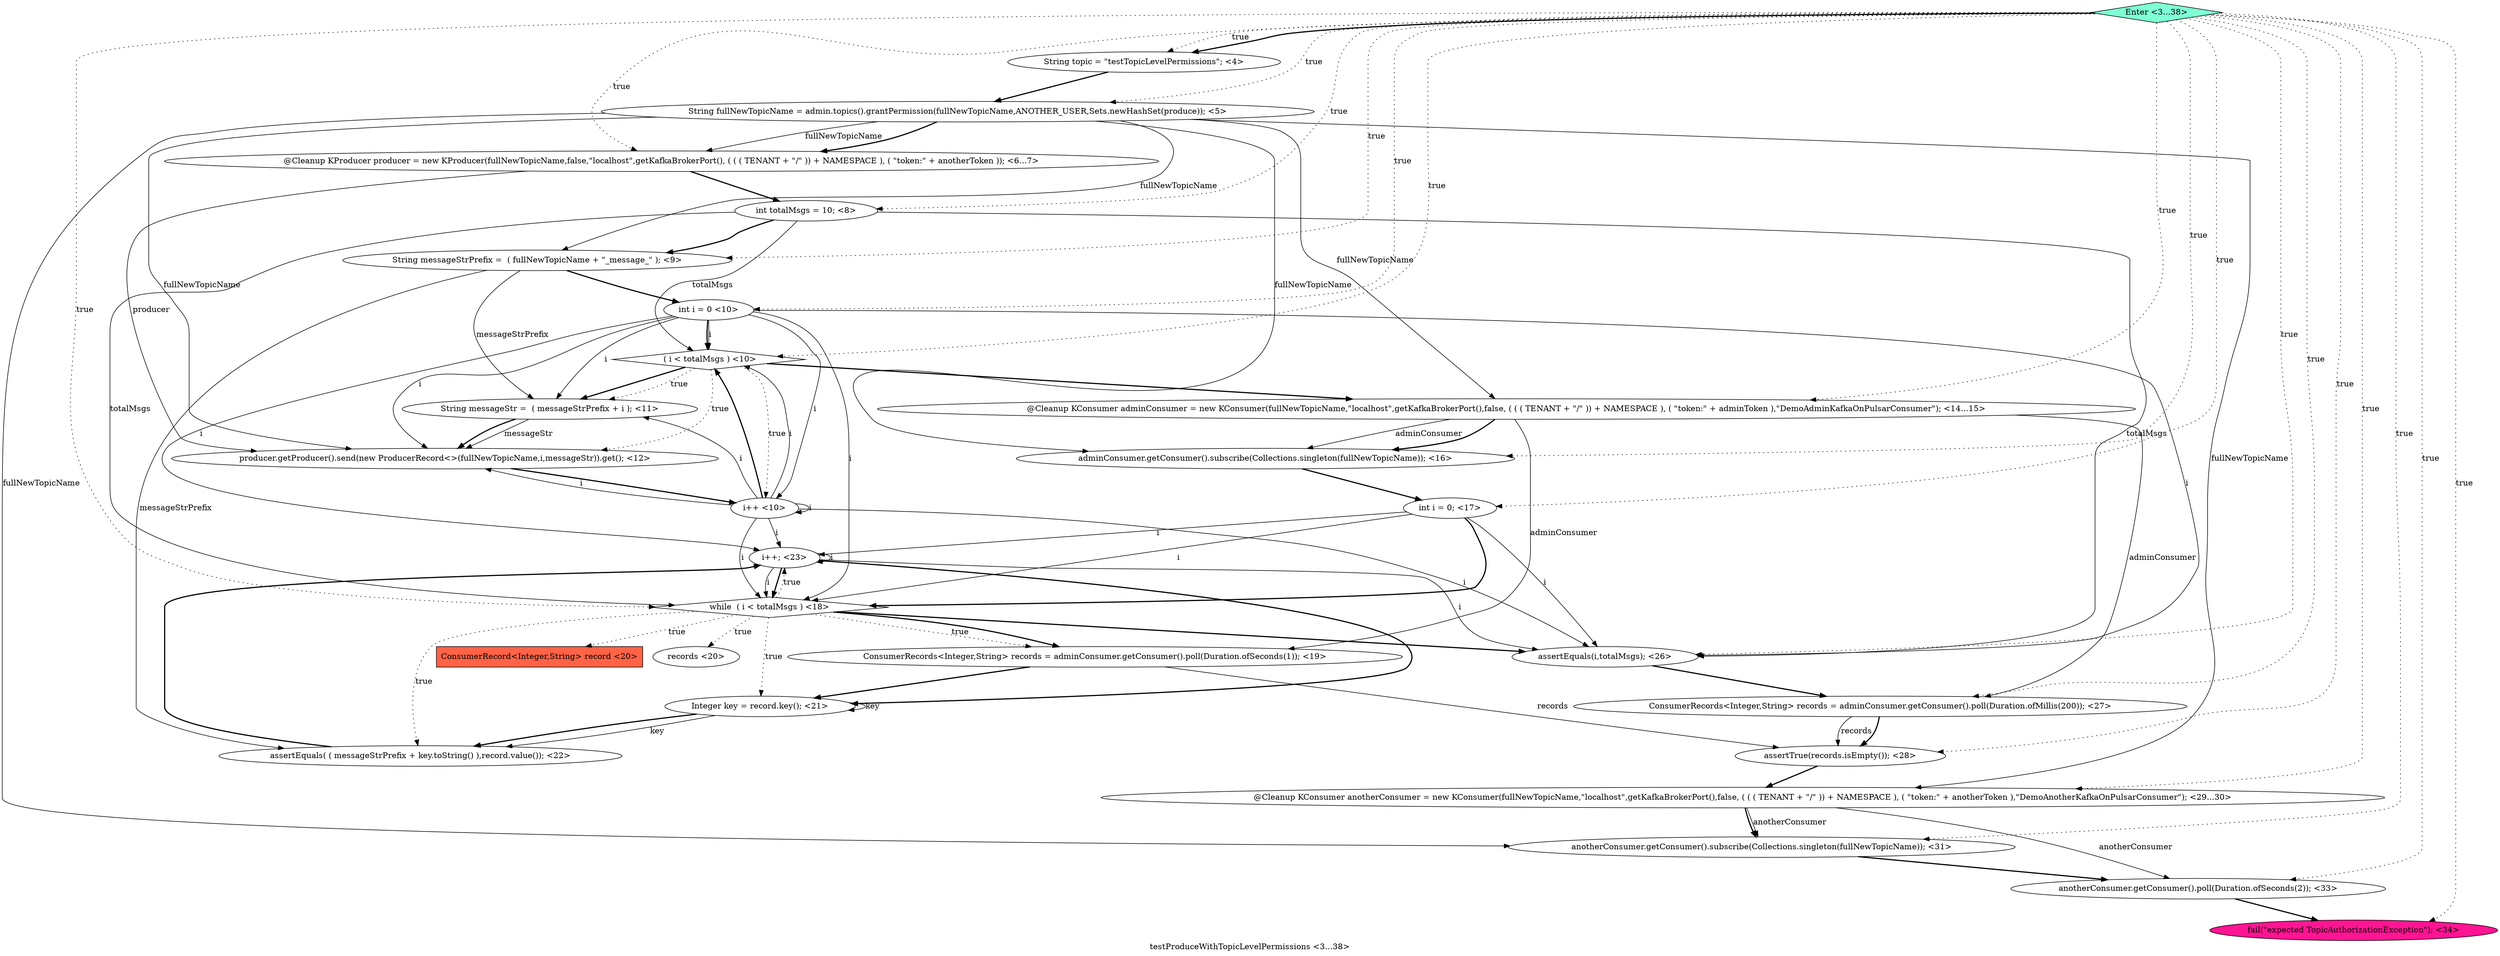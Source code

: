 digraph PDG {
label = "testProduceWithTopicLevelPermissions <3...38>";
0.6 [style = filled, label = " ( i < totalMsgs ) <10>", fillcolor = white, shape = diamond];
0.19 [style = filled, label = "i++; <23>", fillcolor = white, shape = ellipse];
0.3 [style = filled, label = "int totalMsgs = 10; <8>", fillcolor = white, shape = ellipse];
0.8 [style = filled, label = "String messageStr =  ( messageStrPrefix + i ); <11>", fillcolor = white, shape = ellipse];
0.13 [style = filled, label = "while  ( i < totalMsgs ) <18>", fillcolor = white, shape = diamond];
0.0 [style = filled, label = "String topic = \"testTopicLevelPermissions\"; <4>", fillcolor = white, shape = ellipse];
0.1 [style = filled, label = "String fullNewTopicName = admin.topics().grantPermission(fullNewTopicName,ANOTHER_USER,Sets.newHashSet(produce)); <5>", fillcolor = white, shape = ellipse];
0.2 [style = filled, label = "@Cleanup KProducer producer = new KProducer(fullNewTopicName,false,\"localhost\",getKafkaBrokerPort(), ( ( ( TENANT + \"/\" )) + NAMESPACE ), ( \"token:\" + anotherToken )); <6...7>", fillcolor = white, shape = ellipse];
0.4 [style = filled, label = "String messageStrPrefix =  ( fullNewTopicName + \"_message_\" ); <9>", fillcolor = white, shape = ellipse];
0.23 [style = filled, label = "@Cleanup KConsumer anotherConsumer = new KConsumer(fullNewTopicName,\"localhost\",getKafkaBrokerPort(),false, ( ( ( TENANT + \"/\" )) + NAMESPACE ), ( \"token:\" + anotherToken ),\"DemoAnotherKafkaOnPulsarConsumer\"); <29...30>", fillcolor = white, shape = ellipse];
0.12 [style = filled, label = "int i = 0; <17>", fillcolor = white, shape = ellipse];
0.25 [style = filled, label = "anotherConsumer.getConsumer().poll(Duration.ofSeconds(2)); <33>", fillcolor = white, shape = ellipse];
0.26 [style = filled, label = "fail(\"expected TopicAuthorizationException\"); <34>", fillcolor = deeppink, shape = ellipse];
0.5 [style = filled, label = "int i = 0 <10>", fillcolor = white, shape = ellipse];
0.7 [style = filled, label = "i++ <10>", fillcolor = white, shape = ellipse];
0.9 [style = filled, label = "producer.getProducer().send(new ProducerRecord<>(fullNewTopicName,i,messageStr)).get(); <12>", fillcolor = white, shape = ellipse];
0.11 [style = filled, label = "adminConsumer.getConsumer().subscribe(Collections.singleton(fullNewTopicName)); <16>", fillcolor = white, shape = ellipse];
0.15 [style = filled, label = "ConsumerRecord<Integer,String> record <20>", fillcolor = tomato, shape = box];
0.16 [style = filled, label = "records <20>", fillcolor = white, shape = ellipse];
0.14 [style = filled, label = "ConsumerRecords<Integer,String> records = adminConsumer.getConsumer().poll(Duration.ofSeconds(1)); <19>", fillcolor = white, shape = ellipse];
0.24 [style = filled, label = "anotherConsumer.getConsumer().subscribe(Collections.singleton(fullNewTopicName)); <31>", fillcolor = white, shape = ellipse];
0.10 [style = filled, label = "@Cleanup KConsumer adminConsumer = new KConsumer(fullNewTopicName,\"localhost\",getKafkaBrokerPort(),false, ( ( ( TENANT + \"/\" )) + NAMESPACE ), ( \"token:\" + adminToken ),\"DemoAdminKafkaOnPulsarConsumer\"); <14...15>", fillcolor = white, shape = ellipse];
0.21 [style = filled, label = "ConsumerRecords<Integer,String> records = adminConsumer.getConsumer().poll(Duration.ofMillis(200)); <27>", fillcolor = white, shape = ellipse];
0.18 [style = filled, label = "assertEquals( ( messageStrPrefix + key.toString() ),record.value()); <22>", fillcolor = white, shape = ellipse];
0.22 [style = filled, label = "assertTrue(records.isEmpty()); <28>", fillcolor = white, shape = ellipse];
0.27 [style = filled, label = "Enter <3...38>", fillcolor = aquamarine, shape = diamond];
0.17 [style = filled, label = "Integer key = record.key(); <21>", fillcolor = white, shape = ellipse];
0.20 [style = filled, label = "assertEquals(i,totalMsgs); <26>", fillcolor = white, shape = ellipse];
0.0 -> 0.1 [style = bold, label=""];
0.1 -> 0.2 [style = solid, label="fullNewTopicName"];
0.1 -> 0.2 [style = bold, label=""];
0.1 -> 0.4 [style = solid, label="fullNewTopicName"];
0.1 -> 0.9 [style = solid, label="fullNewTopicName"];
0.1 -> 0.10 [style = solid, label="fullNewTopicName"];
0.1 -> 0.11 [style = solid, label="fullNewTopicName"];
0.1 -> 0.23 [style = solid, label="fullNewTopicName"];
0.1 -> 0.24 [style = solid, label="fullNewTopicName"];
0.2 -> 0.3 [style = bold, label=""];
0.2 -> 0.9 [style = solid, label="producer"];
0.3 -> 0.4 [style = bold, label=""];
0.3 -> 0.6 [style = solid, label="totalMsgs"];
0.3 -> 0.13 [style = solid, label="totalMsgs"];
0.3 -> 0.20 [style = solid, label="totalMsgs"];
0.4 -> 0.5 [style = bold, label=""];
0.4 -> 0.8 [style = solid, label="messageStrPrefix"];
0.4 -> 0.18 [style = solid, label="messageStrPrefix"];
0.5 -> 0.6 [style = solid, label="i"];
0.5 -> 0.6 [style = bold, label=""];
0.5 -> 0.7 [style = solid, label="i"];
0.5 -> 0.8 [style = solid, label="i"];
0.5 -> 0.9 [style = solid, label="i"];
0.5 -> 0.13 [style = solid, label="i"];
0.5 -> 0.19 [style = solid, label="i"];
0.5 -> 0.20 [style = solid, label="i"];
0.6 -> 0.7 [style = dotted, label="true"];
0.6 -> 0.8 [style = dotted, label="true"];
0.6 -> 0.8 [style = bold, label=""];
0.6 -> 0.9 [style = dotted, label="true"];
0.6 -> 0.10 [style = bold, label=""];
0.7 -> 0.6 [style = solid, label="i"];
0.7 -> 0.6 [style = bold, label=""];
0.7 -> 0.7 [style = solid, label="i"];
0.7 -> 0.8 [style = solid, label="i"];
0.7 -> 0.9 [style = solid, label="i"];
0.7 -> 0.13 [style = solid, label="i"];
0.7 -> 0.19 [style = solid, label="i"];
0.7 -> 0.20 [style = solid, label="i"];
0.8 -> 0.9 [style = solid, label="messageStr"];
0.8 -> 0.9 [style = bold, label=""];
0.9 -> 0.7 [style = bold, label=""];
0.10 -> 0.11 [style = solid, label="adminConsumer"];
0.10 -> 0.11 [style = bold, label=""];
0.10 -> 0.14 [style = solid, label="adminConsumer"];
0.10 -> 0.21 [style = solid, label="adminConsumer"];
0.11 -> 0.12 [style = bold, label=""];
0.12 -> 0.13 [style = solid, label="i"];
0.12 -> 0.13 [style = bold, label=""];
0.12 -> 0.19 [style = solid, label="i"];
0.12 -> 0.20 [style = solid, label="i"];
0.13 -> 0.14 [style = dotted, label="true"];
0.13 -> 0.14 [style = bold, label=""];
0.13 -> 0.15 [style = dotted, label="true"];
0.13 -> 0.16 [style = dotted, label="true"];
0.13 -> 0.17 [style = dotted, label="true"];
0.13 -> 0.18 [style = dotted, label="true"];
0.13 -> 0.19 [style = dotted, label="true"];
0.13 -> 0.20 [style = bold, label=""];
0.14 -> 0.17 [style = bold, label=""];
0.14 -> 0.22 [style = solid, label="records"];
0.17 -> 0.17 [style = solid, label="key"];
0.17 -> 0.18 [style = solid, label="key"];
0.17 -> 0.18 [style = bold, label=""];
0.18 -> 0.19 [style = bold, label=""];
0.19 -> 0.13 [style = solid, label="i"];
0.19 -> 0.13 [style = bold, label=""];
0.19 -> 0.17 [style = bold, label=""];
0.19 -> 0.19 [style = solid, label="i"];
0.19 -> 0.20 [style = solid, label="i"];
0.20 -> 0.21 [style = bold, label=""];
0.21 -> 0.22 [style = solid, label="records"];
0.21 -> 0.22 [style = bold, label=""];
0.22 -> 0.23 [style = bold, label=""];
0.23 -> 0.24 [style = solid, label="anotherConsumer"];
0.23 -> 0.24 [style = bold, label=""];
0.23 -> 0.25 [style = solid, label="anotherConsumer"];
0.24 -> 0.25 [style = bold, label=""];
0.25 -> 0.26 [style = bold, label=""];
0.27 -> 0.0 [style = dotted, label="true"];
0.27 -> 0.0 [style = bold, label=""];
0.27 -> 0.1 [style = dotted, label="true"];
0.27 -> 0.2 [style = dotted, label="true"];
0.27 -> 0.3 [style = dotted, label="true"];
0.27 -> 0.4 [style = dotted, label="true"];
0.27 -> 0.5 [style = dotted, label="true"];
0.27 -> 0.6 [style = dotted, label="true"];
0.27 -> 0.10 [style = dotted, label="true"];
0.27 -> 0.11 [style = dotted, label="true"];
0.27 -> 0.12 [style = dotted, label="true"];
0.27 -> 0.13 [style = dotted, label="true"];
0.27 -> 0.20 [style = dotted, label="true"];
0.27 -> 0.21 [style = dotted, label="true"];
0.27 -> 0.22 [style = dotted, label="true"];
0.27 -> 0.23 [style = dotted, label="true"];
0.27 -> 0.24 [style = dotted, label="true"];
0.27 -> 0.25 [style = dotted, label="true"];
0.27 -> 0.26 [style = dotted, label="true"];
}
